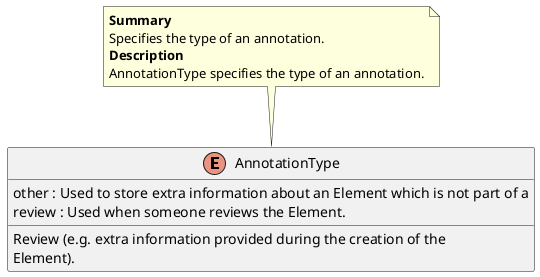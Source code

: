 @startuml
enum AnnotationType {
    other : Used to store extra information about an Element which is not part of a
Review (e.g. extra information provided during the creation of the
Element).
    review : Used when someone reviews the Element.
}
note top of AnnotationType
<b>Summary</b>
Specifies the type of an annotation.
<b>Description</b>
AnnotationType specifies the type of an annotation.
end note
@enduml
